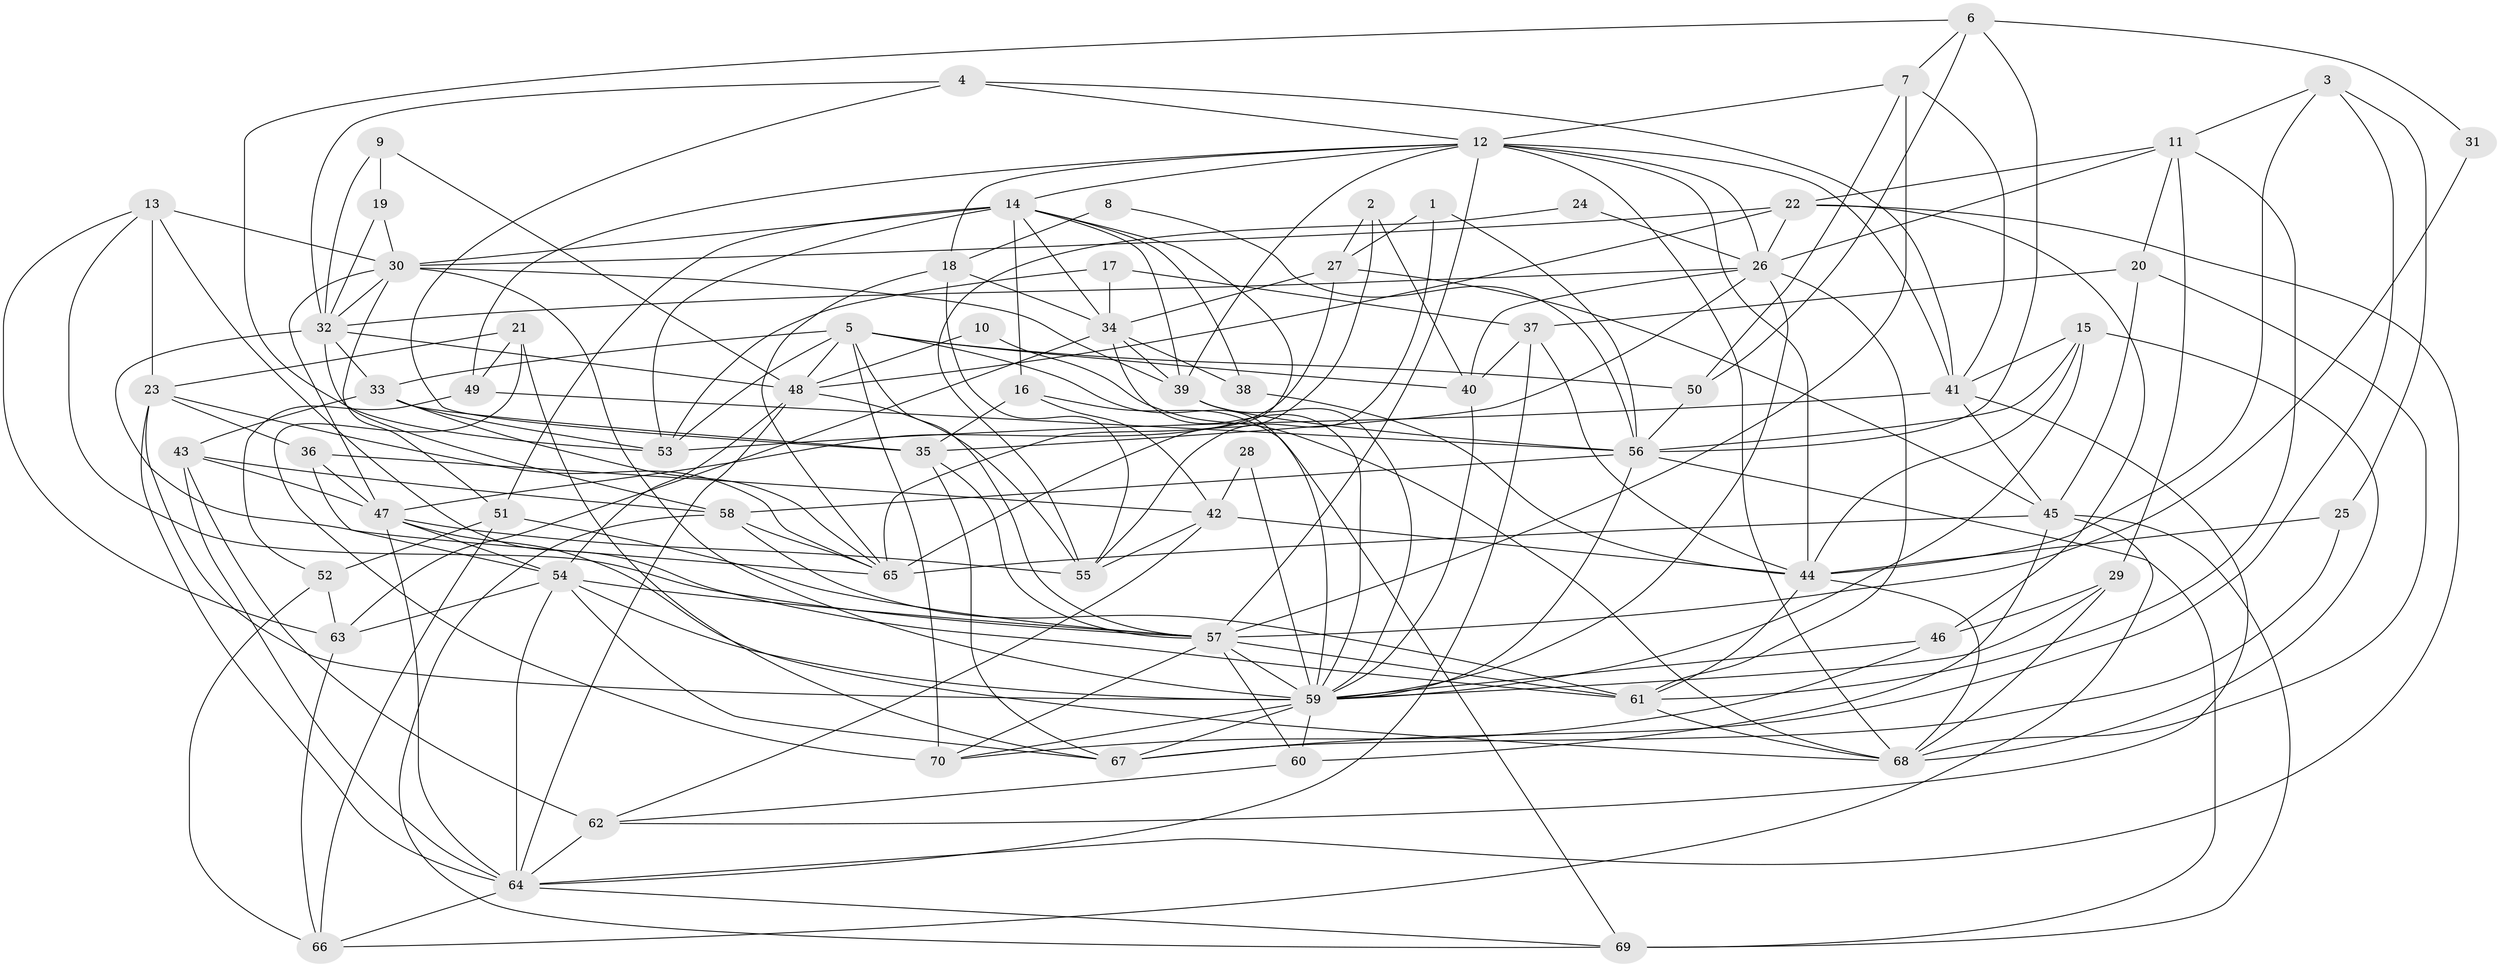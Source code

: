 // original degree distribution, {4: 0.20863309352517986, 6: 0.07913669064748201, 2: 0.12949640287769784, 3: 0.33093525179856115, 5: 0.17985611510791366, 7: 0.04316546762589928, 8: 0.02158273381294964, 9: 0.007194244604316547}
// Generated by graph-tools (version 1.1) at 2025/26/03/09/25 03:26:16]
// undirected, 70 vertices, 201 edges
graph export_dot {
graph [start="1"]
  node [color=gray90,style=filled];
  1;
  2;
  3;
  4;
  5;
  6;
  7;
  8;
  9;
  10;
  11;
  12;
  13;
  14;
  15;
  16;
  17;
  18;
  19;
  20;
  21;
  22;
  23;
  24;
  25;
  26;
  27;
  28;
  29;
  30;
  31;
  32;
  33;
  34;
  35;
  36;
  37;
  38;
  39;
  40;
  41;
  42;
  43;
  44;
  45;
  46;
  47;
  48;
  49;
  50;
  51;
  52;
  53;
  54;
  55;
  56;
  57;
  58;
  59;
  60;
  61;
  62;
  63;
  64;
  65;
  66;
  67;
  68;
  69;
  70;
  1 -- 27 [weight=1.0];
  1 -- 55 [weight=1.0];
  1 -- 56 [weight=1.0];
  2 -- 27 [weight=1.0];
  2 -- 40 [weight=1.0];
  2 -- 65 [weight=1.0];
  3 -- 11 [weight=1.0];
  3 -- 25 [weight=1.0];
  3 -- 44 [weight=1.0];
  3 -- 67 [weight=1.0];
  4 -- 12 [weight=1.0];
  4 -- 32 [weight=1.0];
  4 -- 35 [weight=1.0];
  4 -- 41 [weight=1.0];
  5 -- 33 [weight=1.0];
  5 -- 40 [weight=1.0];
  5 -- 48 [weight=1.0];
  5 -- 50 [weight=1.0];
  5 -- 53 [weight=1.0];
  5 -- 57 [weight=1.0];
  5 -- 59 [weight=1.0];
  5 -- 70 [weight=1.0];
  6 -- 7 [weight=1.0];
  6 -- 31 [weight=1.0];
  6 -- 50 [weight=1.0];
  6 -- 53 [weight=1.0];
  6 -- 56 [weight=1.0];
  7 -- 12 [weight=1.0];
  7 -- 41 [weight=1.0];
  7 -- 50 [weight=1.0];
  7 -- 57 [weight=1.0];
  8 -- 18 [weight=1.0];
  8 -- 56 [weight=1.0];
  9 -- 19 [weight=1.0];
  9 -- 32 [weight=1.0];
  9 -- 48 [weight=1.0];
  10 -- 48 [weight=1.0];
  10 -- 68 [weight=1.0];
  11 -- 20 [weight=1.0];
  11 -- 22 [weight=1.0];
  11 -- 26 [weight=1.0];
  11 -- 29 [weight=1.0];
  11 -- 61 [weight=1.0];
  12 -- 14 [weight=1.0];
  12 -- 18 [weight=1.0];
  12 -- 26 [weight=1.0];
  12 -- 39 [weight=1.0];
  12 -- 41 [weight=1.0];
  12 -- 44 [weight=1.0];
  12 -- 49 [weight=1.0];
  12 -- 57 [weight=1.0];
  12 -- 68 [weight=1.0];
  13 -- 23 [weight=1.0];
  13 -- 30 [weight=1.0];
  13 -- 57 [weight=1.0];
  13 -- 61 [weight=1.0];
  13 -- 63 [weight=1.0];
  14 -- 16 [weight=2.0];
  14 -- 30 [weight=1.0];
  14 -- 34 [weight=1.0];
  14 -- 38 [weight=1.0];
  14 -- 39 [weight=1.0];
  14 -- 51 [weight=1.0];
  14 -- 53 [weight=1.0];
  14 -- 65 [weight=1.0];
  15 -- 41 [weight=1.0];
  15 -- 44 [weight=1.0];
  15 -- 56 [weight=1.0];
  15 -- 59 [weight=1.0];
  15 -- 68 [weight=1.0];
  16 -- 35 [weight=1.0];
  16 -- 42 [weight=1.0];
  16 -- 69 [weight=1.0];
  17 -- 34 [weight=1.0];
  17 -- 37 [weight=1.0];
  17 -- 53 [weight=1.0];
  18 -- 34 [weight=1.0];
  18 -- 55 [weight=1.0];
  18 -- 65 [weight=1.0];
  19 -- 30 [weight=1.0];
  19 -- 32 [weight=1.0];
  20 -- 37 [weight=1.0];
  20 -- 45 [weight=1.0];
  20 -- 68 [weight=1.0];
  21 -- 23 [weight=1.0];
  21 -- 49 [weight=1.0];
  21 -- 67 [weight=1.0];
  21 -- 70 [weight=1.0];
  22 -- 26 [weight=1.0];
  22 -- 30 [weight=1.0];
  22 -- 46 [weight=1.0];
  22 -- 48 [weight=1.0];
  22 -- 64 [weight=1.0];
  23 -- 36 [weight=1.0];
  23 -- 59 [weight=1.0];
  23 -- 64 [weight=1.0];
  23 -- 65 [weight=1.0];
  24 -- 26 [weight=1.0];
  24 -- 55 [weight=1.0];
  25 -- 44 [weight=1.0];
  25 -- 67 [weight=1.0];
  26 -- 32 [weight=1.0];
  26 -- 35 [weight=1.0];
  26 -- 40 [weight=1.0];
  26 -- 59 [weight=1.0];
  26 -- 61 [weight=1.0];
  27 -- 34 [weight=1.0];
  27 -- 45 [weight=1.0];
  27 -- 47 [weight=1.0];
  28 -- 42 [weight=1.0];
  28 -- 59 [weight=1.0];
  29 -- 46 [weight=1.0];
  29 -- 59 [weight=1.0];
  29 -- 68 [weight=1.0];
  30 -- 32 [weight=1.0];
  30 -- 39 [weight=1.0];
  30 -- 47 [weight=1.0];
  30 -- 51 [weight=1.0];
  30 -- 59 [weight=1.0];
  31 -- 57 [weight=1.0];
  32 -- 33 [weight=1.0];
  32 -- 48 [weight=1.0];
  32 -- 58 [weight=1.0];
  32 -- 65 [weight=1.0];
  33 -- 35 [weight=1.0];
  33 -- 43 [weight=1.0];
  33 -- 53 [weight=1.0];
  33 -- 65 [weight=1.0];
  34 -- 38 [weight=1.0];
  34 -- 39 [weight=1.0];
  34 -- 59 [weight=1.0];
  34 -- 63 [weight=1.0];
  35 -- 57 [weight=1.0];
  35 -- 67 [weight=1.0];
  36 -- 42 [weight=1.0];
  36 -- 47 [weight=1.0];
  36 -- 54 [weight=1.0];
  37 -- 40 [weight=1.0];
  37 -- 44 [weight=1.0];
  37 -- 64 [weight=1.0];
  38 -- 44 [weight=1.0];
  39 -- 56 [weight=1.0];
  39 -- 59 [weight=1.0];
  40 -- 59 [weight=1.0];
  41 -- 45 [weight=1.0];
  41 -- 53 [weight=1.0];
  41 -- 62 [weight=1.0];
  42 -- 44 [weight=1.0];
  42 -- 55 [weight=1.0];
  42 -- 62 [weight=1.0];
  43 -- 47 [weight=1.0];
  43 -- 58 [weight=1.0];
  43 -- 62 [weight=1.0];
  43 -- 64 [weight=1.0];
  44 -- 61 [weight=1.0];
  44 -- 68 [weight=1.0];
  45 -- 60 [weight=1.0];
  45 -- 65 [weight=1.0];
  45 -- 66 [weight=1.0];
  45 -- 69 [weight=1.0];
  46 -- 59 [weight=1.0];
  46 -- 70 [weight=1.0];
  47 -- 54 [weight=1.0];
  47 -- 55 [weight=1.0];
  47 -- 64 [weight=2.0];
  47 -- 68 [weight=1.0];
  48 -- 54 [weight=1.0];
  48 -- 55 [weight=1.0];
  48 -- 64 [weight=1.0];
  49 -- 52 [weight=1.0];
  49 -- 56 [weight=2.0];
  50 -- 56 [weight=1.0];
  51 -- 52 [weight=1.0];
  51 -- 57 [weight=1.0];
  51 -- 66 [weight=1.0];
  52 -- 63 [weight=1.0];
  52 -- 66 [weight=1.0];
  54 -- 57 [weight=1.0];
  54 -- 59 [weight=1.0];
  54 -- 63 [weight=1.0];
  54 -- 64 [weight=1.0];
  54 -- 67 [weight=1.0];
  56 -- 58 [weight=1.0];
  56 -- 59 [weight=1.0];
  56 -- 69 [weight=1.0];
  57 -- 59 [weight=2.0];
  57 -- 60 [weight=1.0];
  57 -- 61 [weight=1.0];
  57 -- 70 [weight=1.0];
  58 -- 61 [weight=1.0];
  58 -- 65 [weight=2.0];
  58 -- 69 [weight=1.0];
  59 -- 60 [weight=1.0];
  59 -- 67 [weight=1.0];
  59 -- 70 [weight=1.0];
  60 -- 62 [weight=1.0];
  61 -- 68 [weight=1.0];
  62 -- 64 [weight=1.0];
  63 -- 66 [weight=1.0];
  64 -- 66 [weight=1.0];
  64 -- 69 [weight=1.0];
}
